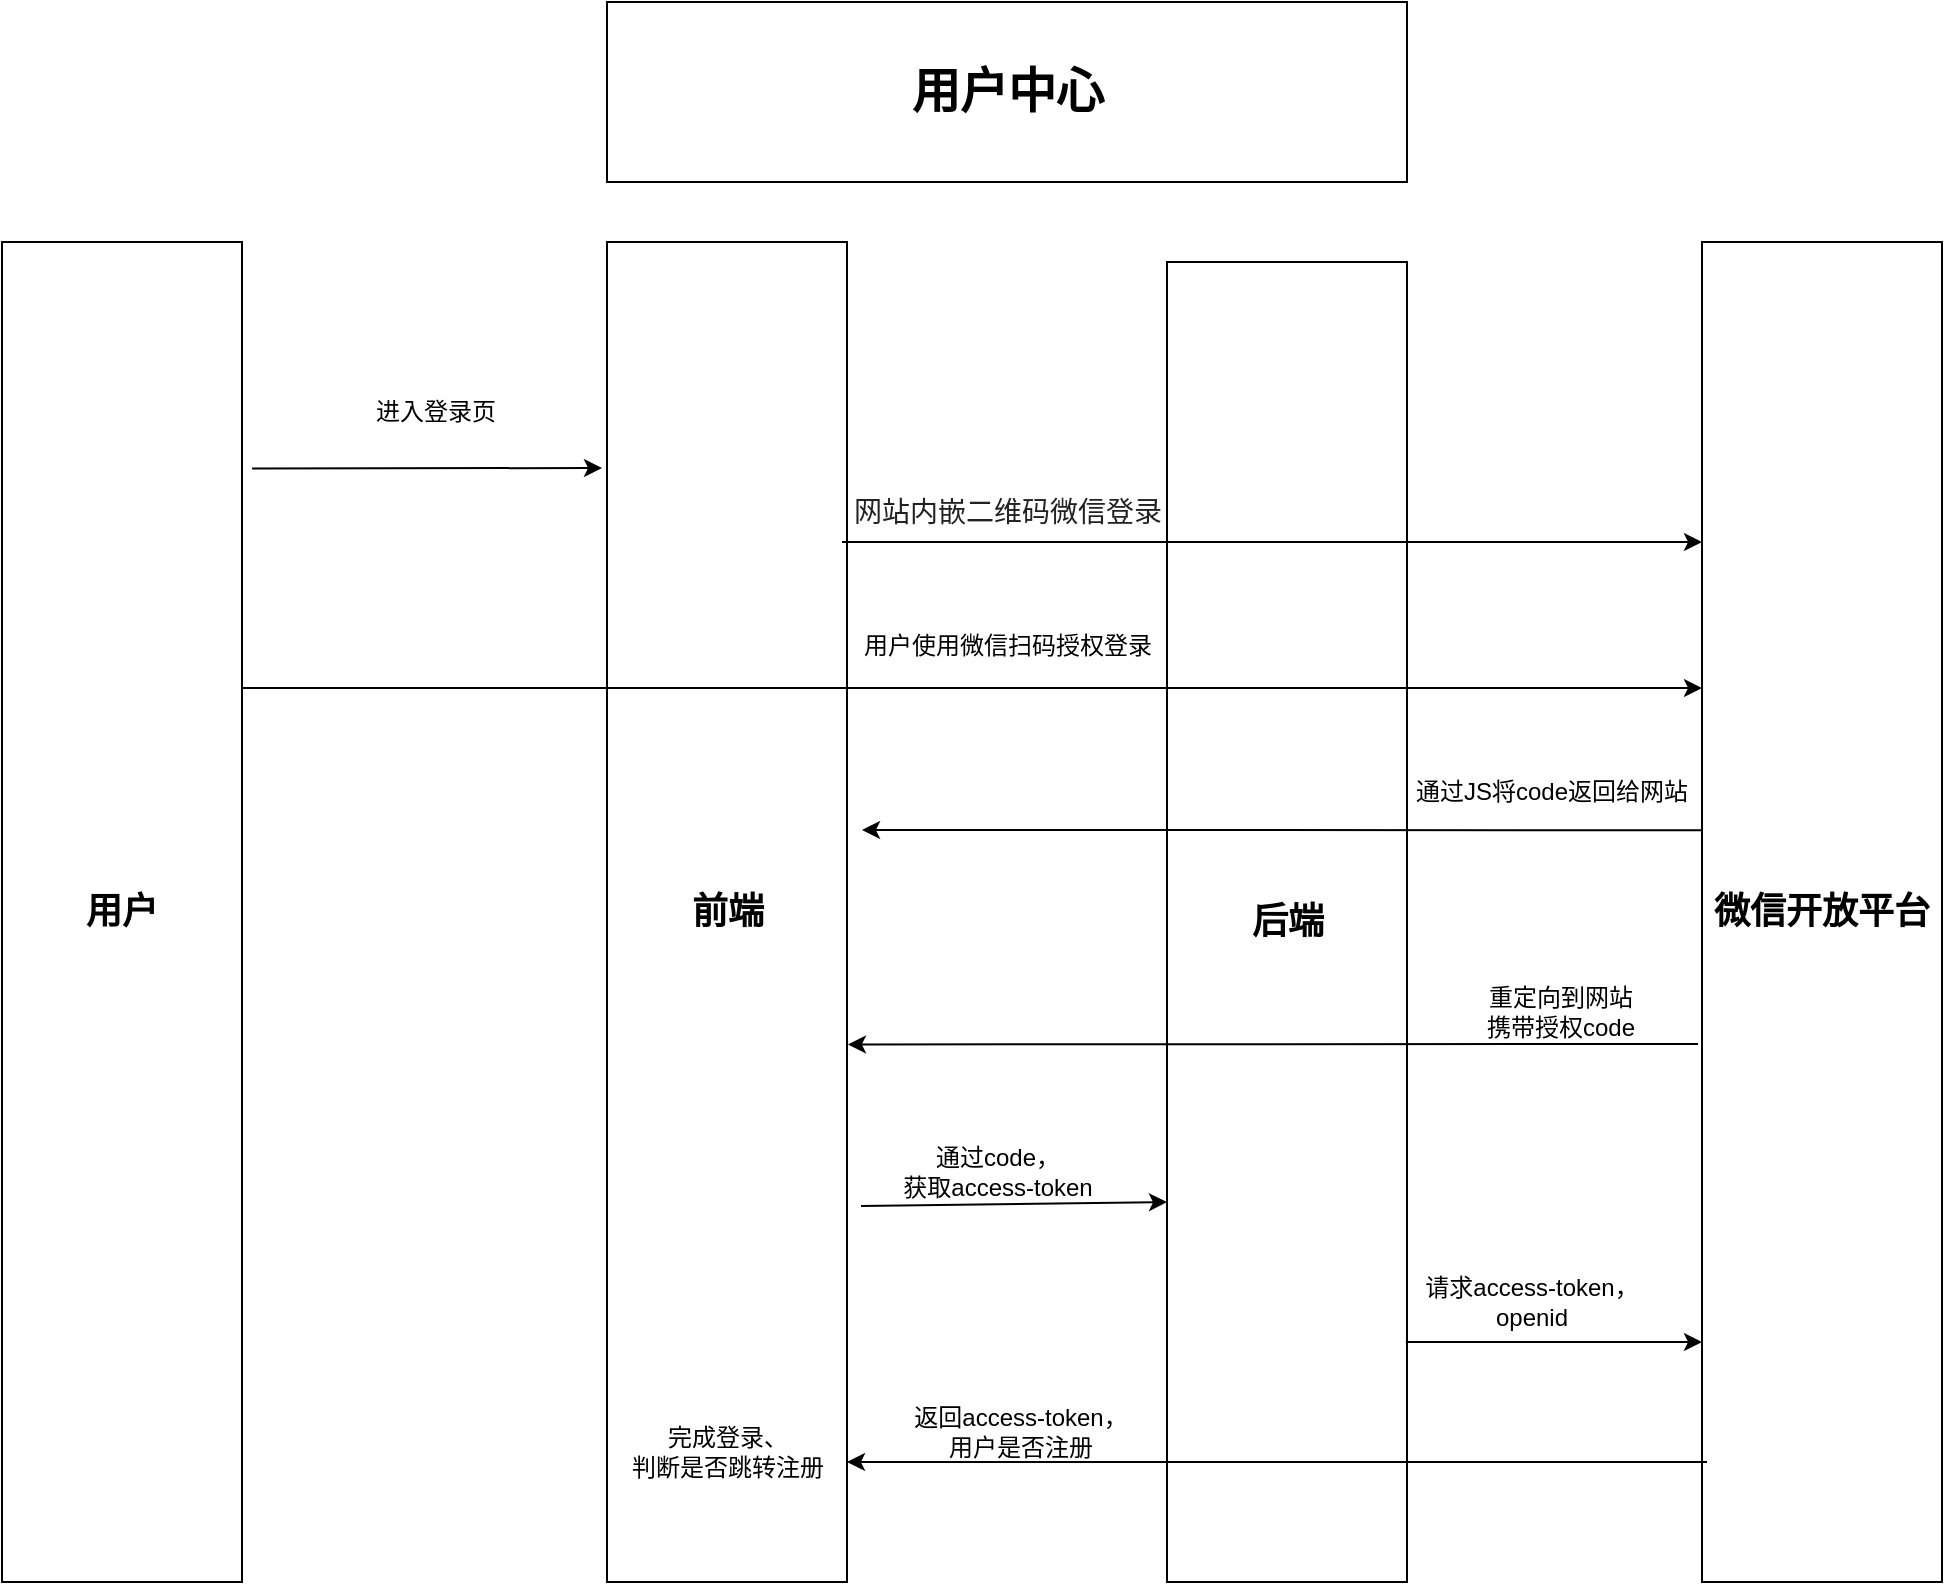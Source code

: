 <mxfile version="21.0.10" type="github">
  <diagram id="prtHgNgQTEPvFCAcTncT" name="Page-1">
    <mxGraphModel dx="1969" dy="2068" grid="1" gridSize="10" guides="1" tooltips="1" connect="1" arrows="1" fold="1" page="1" pageScale="1" pageWidth="827" pageHeight="1169" math="0" shadow="0">
      <root>
        <mxCell id="0" />
        <mxCell id="1" parent="0" />
        <mxCell id="bekIhtNGK7He6cLQGkpx-21" value="&lt;h2&gt;&lt;b&gt;用户&lt;/b&gt;&lt;/h2&gt;" style="rounded=0;whiteSpace=wrap;html=1;" vertex="1" parent="1">
          <mxGeometry x="180" y="70" width="120" height="670" as="geometry" />
        </mxCell>
        <mxCell id="bekIhtNGK7He6cLQGkpx-22" value="&lt;h1&gt;&lt;font style=&quot;font-size: 24px;&quot;&gt;用户中心&lt;/font&gt;&lt;/h1&gt;" style="rounded=0;whiteSpace=wrap;html=1;" vertex="1" parent="1">
          <mxGeometry x="482.5" y="-50" width="400" height="90" as="geometry" />
        </mxCell>
        <mxCell id="bekIhtNGK7He6cLQGkpx-25" value="" style="endArrow=classic;html=1;rounded=0;exitX=1.042;exitY=0.169;exitDx=0;exitDy=0;exitPerimeter=0;" edge="1" parent="1" source="bekIhtNGK7He6cLQGkpx-21">
          <mxGeometry width="50" height="50" relative="1" as="geometry">
            <mxPoint x="240" y="180" as="sourcePoint" />
            <mxPoint x="480" y="183" as="targetPoint" />
            <Array as="points" />
          </mxGeometry>
        </mxCell>
        <mxCell id="bekIhtNGK7He6cLQGkpx-33" value="&lt;h2&gt;微信开放平台&lt;/h2&gt;" style="rounded=0;whiteSpace=wrap;html=1;" vertex="1" parent="1">
          <mxGeometry x="1030" y="70" width="120" height="670" as="geometry" />
        </mxCell>
        <mxCell id="bekIhtNGK7He6cLQGkpx-38" value="&lt;h2&gt;前端&lt;/h2&gt;" style="rounded=0;whiteSpace=wrap;html=1;" vertex="1" parent="1">
          <mxGeometry x="482.5" y="70" width="120" height="670" as="geometry" />
        </mxCell>
        <mxCell id="bekIhtNGK7He6cLQGkpx-39" value="&lt;h2&gt;后端&lt;/h2&gt;" style="rounded=0;whiteSpace=wrap;html=1;" vertex="1" parent="1">
          <mxGeometry x="762.5" y="80" width="120" height="660" as="geometry" />
        </mxCell>
        <mxCell id="bekIhtNGK7He6cLQGkpx-42" value="进入登录页" style="text;html=1;strokeColor=none;fillColor=none;align=center;verticalAlign=middle;whiteSpace=wrap;rounded=0;" vertex="1" parent="1">
          <mxGeometry x="354" y="140" width="86" height="30" as="geometry" />
        </mxCell>
        <mxCell id="bekIhtNGK7He6cLQGkpx-43" value="" style="endArrow=classic;html=1;rounded=0;" edge="1" parent="1">
          <mxGeometry width="50" height="50" relative="1" as="geometry">
            <mxPoint x="600" y="220" as="sourcePoint" />
            <mxPoint x="1030" y="220" as="targetPoint" />
          </mxGeometry>
        </mxCell>
        <mxCell id="bekIhtNGK7He6cLQGkpx-46" value="用户使用微信扫码授权登录" style="text;html=1;strokeColor=none;fillColor=none;align=center;verticalAlign=middle;whiteSpace=wrap;rounded=0;" vertex="1" parent="1">
          <mxGeometry x="602.5" y="257" width="160" height="30" as="geometry" />
        </mxCell>
        <mxCell id="bekIhtNGK7He6cLQGkpx-48" value="通过JS将code返回给网站" style="text;html=1;strokeColor=none;fillColor=none;align=center;verticalAlign=middle;whiteSpace=wrap;rounded=0;" vertex="1" parent="1">
          <mxGeometry x="880" y="330" width="150" height="30" as="geometry" />
        </mxCell>
        <mxCell id="bekIhtNGK7He6cLQGkpx-51" value="" style="endArrow=classic;html=1;rounded=0;entryX=1.004;entryY=0.463;entryDx=0;entryDy=0;entryPerimeter=0;" edge="1" parent="1">
          <mxGeometry width="50" height="50" relative="1" as="geometry">
            <mxPoint x="1028" y="471" as="sourcePoint" />
            <mxPoint x="602.98" y="471.21" as="targetPoint" />
            <Array as="points" />
          </mxGeometry>
        </mxCell>
        <mxCell id="bekIhtNGK7He6cLQGkpx-52" value="重定向到网站&lt;br&gt;携带授权code" style="text;html=1;strokeColor=none;fillColor=none;align=center;verticalAlign=middle;whiteSpace=wrap;rounded=0;" vertex="1" parent="1">
          <mxGeometry x="892.5" y="440" width="132.5" height="30" as="geometry" />
        </mxCell>
        <mxCell id="bekIhtNGK7He6cLQGkpx-53" value="" style="endArrow=classic;html=1;rounded=0;" edge="1" parent="1">
          <mxGeometry width="50" height="50" relative="1" as="geometry">
            <mxPoint x="300" y="293" as="sourcePoint" />
            <mxPoint x="1030" y="293" as="targetPoint" />
          </mxGeometry>
        </mxCell>
        <mxCell id="bekIhtNGK7He6cLQGkpx-54" value="" style="endArrow=classic;html=1;rounded=0;exitX=0;exitY=0.439;exitDx=0;exitDy=0;exitPerimeter=0;" edge="1" parent="1" source="bekIhtNGK7He6cLQGkpx-33">
          <mxGeometry width="50" height="50" relative="1" as="geometry">
            <mxPoint x="1030" y="320" as="sourcePoint" />
            <mxPoint x="610" y="364" as="targetPoint" />
          </mxGeometry>
        </mxCell>
        <mxCell id="bekIhtNGK7He6cLQGkpx-55" value="&#xa;&lt;span style=&quot;color: rgb(34, 34, 34); font-family: -apple-system, BlinkMacSystemFont, &amp;quot;SF UI Text&amp;quot;, &amp;quot;Helvetica Neue&amp;quot;, &amp;quot;PingFang SC&amp;quot;, &amp;quot;Hiragino Sans GB&amp;quot;, &amp;quot;Microsoft YaHei UI&amp;quot;, &amp;quot;Microsoft YaHei&amp;quot;, Arial, sans-serif; font-size: 14px; font-style: normal; font-variant-ligatures: normal; font-variant-caps: normal; font-weight: 400; letter-spacing: normal; orphans: 2; text-align: start; text-indent: 0px; text-transform: none; widows: 2; word-spacing: 0px; -webkit-text-stroke-width: 0px; text-decoration-thickness: initial; text-decoration-style: initial; text-decoration-color: initial; float: none; display: inline !important;&quot;&gt;网站内嵌二维码微信登录&lt;/span&gt;&#xa;&#xa;" style="text;html=1;strokeColor=none;fillColor=none;align=center;verticalAlign=middle;whiteSpace=wrap;rounded=0;" vertex="1" parent="1">
          <mxGeometry x="567.5" y="197" width="230" height="30" as="geometry" />
        </mxCell>
        <mxCell id="bekIhtNGK7He6cLQGkpx-56" value="" style="endArrow=classic;html=1;rounded=0;exitX=0.1;exitY=1.067;exitDx=0;exitDy=0;exitPerimeter=0;entryX=1;entryY=1;entryDx=0;entryDy=0;" edge="1" parent="1" source="bekIhtNGK7He6cLQGkpx-57" target="bekIhtNGK7He6cLQGkpx-57">
          <mxGeometry width="50" height="50" relative="1" as="geometry">
            <mxPoint x="580" y="440" as="sourcePoint" />
            <mxPoint x="780" y="440" as="targetPoint" />
          </mxGeometry>
        </mxCell>
        <mxCell id="bekIhtNGK7He6cLQGkpx-57" value="通过code，&lt;br&gt;获取access-token" style="text;html=1;strokeColor=none;fillColor=none;align=center;verticalAlign=middle;whiteSpace=wrap;rounded=0;" vertex="1" parent="1">
          <mxGeometry x="592.5" y="520" width="170" height="30" as="geometry" />
        </mxCell>
        <mxCell id="bekIhtNGK7He6cLQGkpx-58" value="" style="endArrow=classic;html=1;rounded=0;exitX=0.129;exitY=1;exitDx=0;exitDy=0;exitPerimeter=0;entryX=1;entryY=1;entryDx=0;entryDy=0;" edge="1" parent="1" source="bekIhtNGK7He6cLQGkpx-60" target="bekIhtNGK7He6cLQGkpx-60">
          <mxGeometry width="50" height="50" relative="1" as="geometry">
            <mxPoint x="780" y="480" as="sourcePoint" />
            <mxPoint x="1040" y="484" as="targetPoint" />
          </mxGeometry>
        </mxCell>
        <mxCell id="bekIhtNGK7He6cLQGkpx-59" value="" style="endArrow=classic;html=1;rounded=0;" edge="1" parent="1">
          <mxGeometry width="50" height="50" relative="1" as="geometry">
            <mxPoint x="1032.5" y="680" as="sourcePoint" />
            <mxPoint x="602.5" y="680" as="targetPoint" />
          </mxGeometry>
        </mxCell>
        <mxCell id="bekIhtNGK7He6cLQGkpx-60" value="请求access-token，&lt;br&gt;openid" style="text;html=1;strokeColor=none;fillColor=none;align=center;verticalAlign=middle;whiteSpace=wrap;rounded=0;" vertex="1" parent="1">
          <mxGeometry x="860" y="580" width="170" height="40" as="geometry" />
        </mxCell>
        <mxCell id="bekIhtNGK7He6cLQGkpx-61" value="返回access-token，&lt;br&gt;用户是否注册" style="text;html=1;strokeColor=none;fillColor=none;align=center;verticalAlign=middle;whiteSpace=wrap;rounded=0;" vertex="1" parent="1">
          <mxGeometry x="592.5" y="650" width="192.5" height="30" as="geometry" />
        </mxCell>
        <mxCell id="bekIhtNGK7He6cLQGkpx-67" value="完成登录、&lt;br&gt;判断是否跳转注册" style="text;html=1;strokeColor=none;fillColor=none;align=center;verticalAlign=middle;whiteSpace=wrap;rounded=0;" vertex="1" parent="1">
          <mxGeometry x="492.5" y="660" width="100" height="30" as="geometry" />
        </mxCell>
      </root>
    </mxGraphModel>
  </diagram>
</mxfile>
